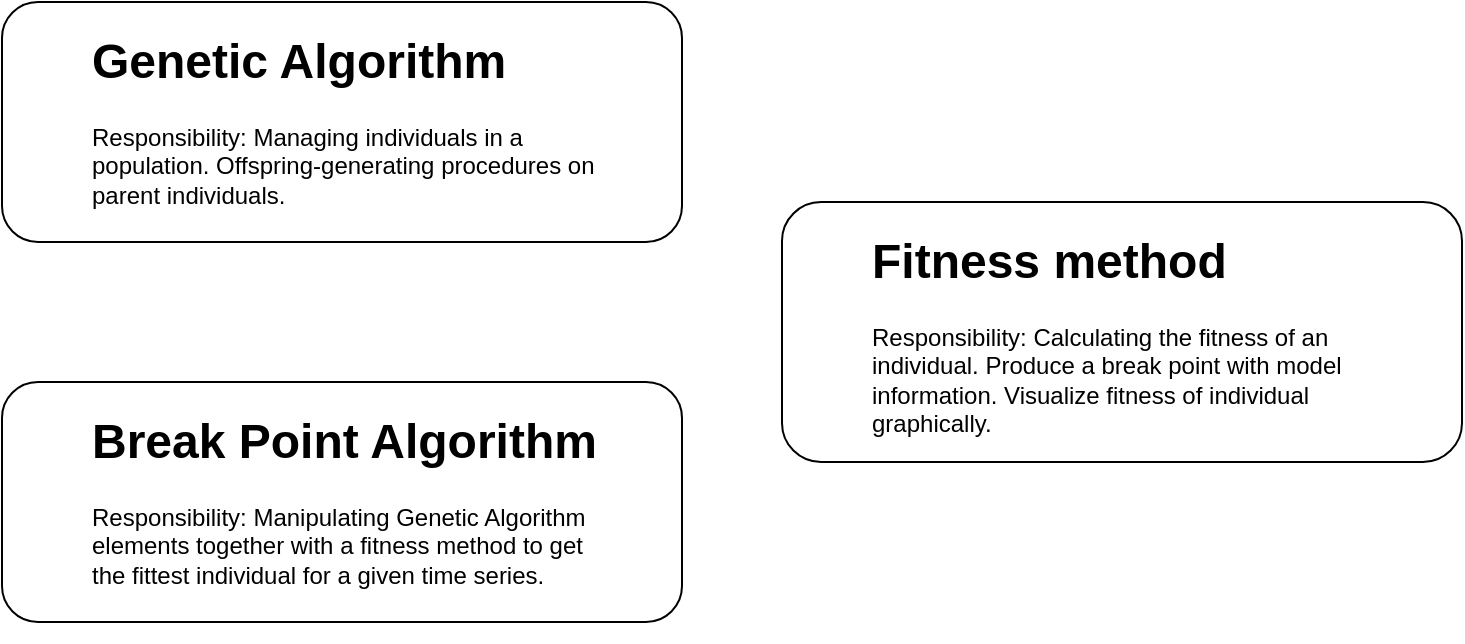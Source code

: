 <mxfile version="14.7.3" type="device"><diagram id="gTfDwhdHaxz84UmNPZfc" name="Page-1"><mxGraphModel dx="946" dy="512" grid="1" gridSize="10" guides="1" tooltips="1" connect="1" arrows="1" fold="1" page="1" pageScale="1" pageWidth="850" pageHeight="1100" math="0" shadow="0"><root><mxCell id="0"/><mxCell id="1" parent="0"/><mxCell id="3V-OYMfuRRZc0L7WomNx-1" value="" style="rounded=1;whiteSpace=wrap;html=1;" vertex="1" parent="1"><mxGeometry x="60" y="70" width="340" height="120" as="geometry"/></mxCell><mxCell id="3V-OYMfuRRZc0L7WomNx-2" value="&lt;h1&gt;Genetic Algorithm&lt;br&gt;&lt;/h1&gt;Responsibility: Managing individuals in a population. Offspring-generating procedures on parent individuals. " style="text;html=1;strokeColor=none;fillColor=none;spacing=5;spacingTop=-20;whiteSpace=wrap;overflow=hidden;rounded=0;" vertex="1" parent="1"><mxGeometry x="100" y="80" width="270" height="120" as="geometry"/></mxCell><mxCell id="3V-OYMfuRRZc0L7WomNx-3" value="" style="rounded=1;whiteSpace=wrap;html=1;" vertex="1" parent="1"><mxGeometry x="60" y="260" width="340" height="120" as="geometry"/></mxCell><mxCell id="3V-OYMfuRRZc0L7WomNx-4" value="&lt;h1&gt;Break Point Algorithm&lt;br&gt;&lt;/h1&gt;Responsibility: Manipulating Genetic Algorithm elements together with a fitness method to get the fittest individual for a given time series. " style="text;html=1;strokeColor=none;fillColor=none;spacing=5;spacingTop=-20;whiteSpace=wrap;overflow=hidden;rounded=0;" vertex="1" parent="1"><mxGeometry x="100" y="270" width="270" height="120" as="geometry"/></mxCell><mxCell id="3V-OYMfuRRZc0L7WomNx-5" value="" style="rounded=1;whiteSpace=wrap;html=1;" vertex="1" parent="1"><mxGeometry x="450" y="170" width="340" height="130" as="geometry"/></mxCell><mxCell id="3V-OYMfuRRZc0L7WomNx-6" value="&lt;h1&gt;Fitness method&lt;br&gt;&lt;/h1&gt;Responsibility: Calculating the fitness of an individual. Produce a break point with model information. Visualize fitness of individual graphically." style="text;html=1;strokeColor=none;fillColor=none;spacing=5;spacingTop=-20;whiteSpace=wrap;overflow=hidden;rounded=0;" vertex="1" parent="1"><mxGeometry x="490" y="180" width="270" height="120" as="geometry"/></mxCell></root></mxGraphModel></diagram></mxfile>